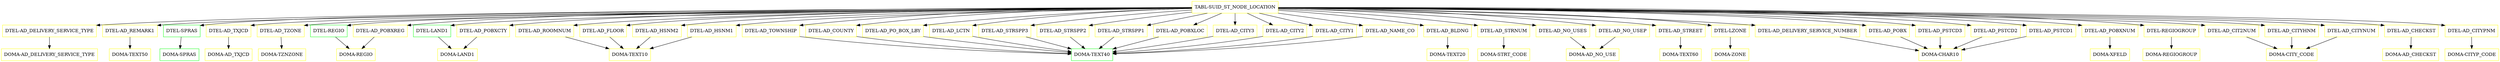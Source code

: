 digraph G {
  "TABL-SUID_ST_NODE_LOCATION" [shape=box,color=yellow];
  "DTEL-AD_TOWNSHIP" [shape=box,color=yellow,URL="./DTEL_AD_TOWNSHIP.html"];
  "DOMA-TEXT40" [shape=box,color=green,URL="./DOMA_TEXT40.html"];
  "DTEL-AD_COUNTY" [shape=box,color=yellow,URL="./DTEL_AD_COUNTY.html"];
  "DTEL-AD_DELIVERY_SERVICE_NUMBER" [shape=box,color=yellow,URL="./DTEL_AD_DELIVERY_SERVICE_NUMBER.html"];
  "DOMA-CHAR10" [shape=box,color=yellow,URL="./DOMA_CHAR10.html"];
  "DTEL-AD_DELIVERY_SERVICE_TYPE" [shape=box,color=yellow,URL="./DTEL_AD_DELIVERY_SERVICE_TYPE.html"];
  "DOMA-AD_DELIVERY_SERVICE_TYPE" [shape=box,color=yellow,URL="./DOMA_AD_DELIVERY_SERVICE_TYPE.html"];
  "DTEL-AD_PO_BOX_LBY" [shape=box,color=yellow,URL="./DTEL_AD_PO_BOX_LBY.html"];
  "DTEL-AD_REMARK1" [shape=box,color=yellow,URL="./DTEL_AD_REMARK1.html"];
  "DOMA-TEXT50" [shape=box,color=yellow,URL="./DOMA_TEXT50.html"];
  "DTEL-SPRAS" [shape=box,color=green,URL="./DTEL_SPRAS.html"];
  "DOMA-SPRAS" [shape=box,color=green,URL="./DOMA_SPRAS.html"];
  "DTEL-AD_TXJCD" [shape=box,color=yellow,URL="./DTEL_AD_TXJCD.html"];
  "DOMA-AD_TXJCD" [shape=box,color=yellow,URL="./DOMA_AD_TXJCD.html"];
  "DTEL-AD_TZONE" [shape=box,color=yellow,URL="./DTEL_AD_TZONE.html"];
  "DOMA-TZNZONE" [shape=box,color=yellow,URL="./DOMA_TZNZONE.html"];
  "DTEL-REGIO" [shape=box,color=green,URL="./DTEL_REGIO.html"];
  "DOMA-REGIO" [shape=box,color=yellow,URL="./DOMA_REGIO.html"];
  "DTEL-LAND1" [shape=box,color=green,URL="./DTEL_LAND1.html"];
  "DOMA-LAND1" [shape=box,color=yellow,URL="./DOMA_LAND1.html"];
  "DTEL-AD_ROOMNUM" [shape=box,color=yellow,URL="./DTEL_AD_ROOMNUM.html"];
  "DOMA-TEXT10" [shape=box,color=yellow,URL="./DOMA_TEXT10.html"];
  "DTEL-AD_FLOOR" [shape=box,color=yellow,URL="./DTEL_AD_FLOOR.html"];
  "DTEL-AD_BLDNG" [shape=box,color=yellow,URL="./DTEL_AD_BLDNG.html"];
  "DOMA-TEXT20" [shape=box,color=yellow,URL="./DOMA_TEXT20.html"];
  "DTEL-AD_LCTN" [shape=box,color=yellow,URL="./DTEL_AD_LCTN.html"];
  "DTEL-AD_STRSPP3" [shape=box,color=yellow,URL="./DTEL_AD_STRSPP3.html"];
  "DTEL-AD_STRSPP2" [shape=box,color=yellow,URL="./DTEL_AD_STRSPP2.html"];
  "DTEL-AD_STRSPP1" [shape=box,color=yellow,URL="./DTEL_AD_STRSPP1.html"];
  "DTEL-AD_HSNM2" [shape=box,color=yellow,URL="./DTEL_AD_HSNM2.html"];
  "DTEL-AD_HSNM1" [shape=box,color=yellow,URL="./DTEL_AD_HSNM1.html"];
  "DTEL-AD_STRNUM" [shape=box,color=yellow,URL="./DTEL_AD_STRNUM.html"];
  "DOMA-STRT_CODE" [shape=box,color=yellow,URL="./DOMA_STRT_CODE.html"];
  "DTEL-AD_NO_USES" [shape=box,color=yellow,URL="./DTEL_AD_NO_USES.html"];
  "DOMA-AD_NO_USE" [shape=box,color=yellow,URL="./DOMA_AD_NO_USE.html"];
  "DTEL-AD_STREET" [shape=box,color=yellow,URL="./DTEL_AD_STREET.html"];
  "DOMA-TEXT60" [shape=box,color=yellow,URL="./DOMA_TEXT60.html"];
  "DTEL-LZONE" [shape=box,color=yellow,URL="./DTEL_LZONE.html"];
  "DOMA-ZONE" [shape=box,color=yellow,URL="./DOMA_ZONE.html"];
  "DTEL-AD_POBXCTY" [shape=box,color=yellow,URL="./DTEL_AD_POBXCTY.html"];
  "DTEL-AD_POBXREG" [shape=box,color=yellow,URL="./DTEL_AD_POBXREG.html"];
  "DTEL-AD_CIT2NUM" [shape=box,color=yellow,URL="./DTEL_AD_CIT2NUM.html"];
  "DOMA-CITY_CODE" [shape=box,color=yellow,URL="./DOMA_CITY_CODE.html"];
  "DTEL-AD_POBXLOC" [shape=box,color=yellow,URL="./DTEL_AD_POBXLOC.html"];
  "DTEL-AD_POBXNUM" [shape=box,color=yellow,URL="./DTEL_AD_POBXNUM.html"];
  "DOMA-XFELD" [shape=box,color=yellow,URL="./DOMA_XFELD.html"];
  "DTEL-AD_NO_USEP" [shape=box,color=yellow,URL="./DTEL_AD_NO_USEP.html"];
  "DTEL-AD_POBX" [shape=box,color=yellow,URL="./DTEL_AD_POBX.html"];
  "DTEL-AD_PSTCD3" [shape=box,color=yellow,URL="./DTEL_AD_PSTCD3.html"];
  "DTEL-AD_PSTCD2" [shape=box,color=yellow,URL="./DTEL_AD_PSTCD2.html"];
  "DTEL-AD_PSTCD1" [shape=box,color=yellow,URL="./DTEL_AD_PSTCD1.html"];
  "DTEL-REGIOGROUP" [shape=box,color=yellow,URL="./DTEL_REGIOGROUP.html"];
  "DOMA-REGIOGROUP" [shape=box,color=yellow,URL="./DOMA_REGIOGROUP.html"];
  "DTEL-AD_CHECKST" [shape=box,color=yellow,URL="./DTEL_AD_CHECKST.html"];
  "DOMA-AD_CHECKST" [shape=box,color=yellow,URL="./DOMA_AD_CHECKST.html"];
  "DTEL-AD_CITYHNM" [shape=box,color=yellow,URL="./DTEL_AD_CITYHNM.html"];
  "DTEL-AD_CITY3" [shape=box,color=yellow,URL="./DTEL_AD_CITY3.html"];
  "DTEL-AD_CITYPNM" [shape=box,color=yellow,URL="./DTEL_AD_CITYPNM.html"];
  "DOMA-CITYP_CODE" [shape=box,color=yellow,URL="./DOMA_CITYP_CODE.html"];
  "DTEL-AD_CITYNUM" [shape=box,color=yellow,URL="./DTEL_AD_CITYNUM.html"];
  "DTEL-AD_CITY2" [shape=box,color=yellow,URL="./DTEL_AD_CITY2.html"];
  "DTEL-AD_CITY1" [shape=box,color=yellow,URL="./DTEL_AD_CITY1.html"];
  "DTEL-AD_NAME_CO" [shape=box,color=yellow,URL="./DTEL_AD_NAME_CO.html"];
  "TABL-SUID_ST_NODE_LOCATION" -> "DTEL-AD_NAME_CO";
  "TABL-SUID_ST_NODE_LOCATION" -> "DTEL-AD_CITY1";
  "TABL-SUID_ST_NODE_LOCATION" -> "DTEL-AD_CITY2";
  "TABL-SUID_ST_NODE_LOCATION" -> "DTEL-AD_CITYNUM";
  "TABL-SUID_ST_NODE_LOCATION" -> "DTEL-AD_CITYPNM";
  "TABL-SUID_ST_NODE_LOCATION" -> "DTEL-AD_CITY3";
  "TABL-SUID_ST_NODE_LOCATION" -> "DTEL-AD_CITYHNM";
  "TABL-SUID_ST_NODE_LOCATION" -> "DTEL-AD_CHECKST";
  "TABL-SUID_ST_NODE_LOCATION" -> "DTEL-REGIOGROUP";
  "TABL-SUID_ST_NODE_LOCATION" -> "DTEL-AD_PSTCD1";
  "TABL-SUID_ST_NODE_LOCATION" -> "DTEL-AD_PSTCD2";
  "TABL-SUID_ST_NODE_LOCATION" -> "DTEL-AD_PSTCD3";
  "TABL-SUID_ST_NODE_LOCATION" -> "DTEL-AD_POBX";
  "TABL-SUID_ST_NODE_LOCATION" -> "DTEL-AD_NO_USEP";
  "TABL-SUID_ST_NODE_LOCATION" -> "DTEL-AD_POBXNUM";
  "TABL-SUID_ST_NODE_LOCATION" -> "DTEL-AD_POBXLOC";
  "TABL-SUID_ST_NODE_LOCATION" -> "DTEL-AD_CIT2NUM";
  "TABL-SUID_ST_NODE_LOCATION" -> "DTEL-AD_POBXREG";
  "TABL-SUID_ST_NODE_LOCATION" -> "DTEL-AD_POBXCTY";
  "TABL-SUID_ST_NODE_LOCATION" -> "DTEL-LZONE";
  "TABL-SUID_ST_NODE_LOCATION" -> "DTEL-AD_STREET";
  "TABL-SUID_ST_NODE_LOCATION" -> "DTEL-AD_NO_USES";
  "TABL-SUID_ST_NODE_LOCATION" -> "DTEL-AD_STRNUM";
  "TABL-SUID_ST_NODE_LOCATION" -> "DTEL-AD_HSNM1";
  "TABL-SUID_ST_NODE_LOCATION" -> "DTEL-AD_HSNM2";
  "TABL-SUID_ST_NODE_LOCATION" -> "DTEL-AD_STRSPP1";
  "TABL-SUID_ST_NODE_LOCATION" -> "DTEL-AD_STRSPP2";
  "TABL-SUID_ST_NODE_LOCATION" -> "DTEL-AD_STRSPP3";
  "TABL-SUID_ST_NODE_LOCATION" -> "DTEL-AD_LCTN";
  "TABL-SUID_ST_NODE_LOCATION" -> "DTEL-AD_BLDNG";
  "TABL-SUID_ST_NODE_LOCATION" -> "DTEL-AD_FLOOR";
  "TABL-SUID_ST_NODE_LOCATION" -> "DTEL-AD_ROOMNUM";
  "TABL-SUID_ST_NODE_LOCATION" -> "DTEL-LAND1";
  "TABL-SUID_ST_NODE_LOCATION" -> "DTEL-REGIO";
  "TABL-SUID_ST_NODE_LOCATION" -> "DTEL-AD_TZONE";
  "TABL-SUID_ST_NODE_LOCATION" -> "DTEL-AD_TXJCD";
  "TABL-SUID_ST_NODE_LOCATION" -> "DTEL-SPRAS";
  "TABL-SUID_ST_NODE_LOCATION" -> "DTEL-AD_REMARK1";
  "TABL-SUID_ST_NODE_LOCATION" -> "DTEL-AD_PO_BOX_LBY";
  "TABL-SUID_ST_NODE_LOCATION" -> "DTEL-AD_DELIVERY_SERVICE_TYPE";
  "TABL-SUID_ST_NODE_LOCATION" -> "DTEL-AD_DELIVERY_SERVICE_NUMBER";
  "TABL-SUID_ST_NODE_LOCATION" -> "DTEL-AD_COUNTY";
  "TABL-SUID_ST_NODE_LOCATION" -> "DTEL-AD_TOWNSHIP";
  "DTEL-AD_TOWNSHIP" -> "DOMA-TEXT40";
  "DTEL-AD_COUNTY" -> "DOMA-TEXT40";
  "DTEL-AD_DELIVERY_SERVICE_NUMBER" -> "DOMA-CHAR10";
  "DTEL-AD_DELIVERY_SERVICE_TYPE" -> "DOMA-AD_DELIVERY_SERVICE_TYPE";
  "DTEL-AD_PO_BOX_LBY" -> "DOMA-TEXT40";
  "DTEL-AD_REMARK1" -> "DOMA-TEXT50";
  "DTEL-SPRAS" -> "DOMA-SPRAS";
  "DTEL-AD_TXJCD" -> "DOMA-AD_TXJCD";
  "DTEL-AD_TZONE" -> "DOMA-TZNZONE";
  "DTEL-REGIO" -> "DOMA-REGIO";
  "DTEL-LAND1" -> "DOMA-LAND1";
  "DTEL-AD_ROOMNUM" -> "DOMA-TEXT10";
  "DTEL-AD_FLOOR" -> "DOMA-TEXT10";
  "DTEL-AD_BLDNG" -> "DOMA-TEXT20";
  "DTEL-AD_LCTN" -> "DOMA-TEXT40";
  "DTEL-AD_STRSPP3" -> "DOMA-TEXT40";
  "DTEL-AD_STRSPP2" -> "DOMA-TEXT40";
  "DTEL-AD_STRSPP1" -> "DOMA-TEXT40";
  "DTEL-AD_HSNM2" -> "DOMA-TEXT10";
  "DTEL-AD_HSNM1" -> "DOMA-TEXT10";
  "DTEL-AD_STRNUM" -> "DOMA-STRT_CODE";
  "DTEL-AD_NO_USES" -> "DOMA-AD_NO_USE";
  "DTEL-AD_STREET" -> "DOMA-TEXT60";
  "DTEL-LZONE" -> "DOMA-ZONE";
  "DTEL-AD_POBXCTY" -> "DOMA-LAND1";
  "DTEL-AD_POBXREG" -> "DOMA-REGIO";
  "DTEL-AD_CIT2NUM" -> "DOMA-CITY_CODE";
  "DTEL-AD_POBXLOC" -> "DOMA-TEXT40";
  "DTEL-AD_POBXNUM" -> "DOMA-XFELD";
  "DTEL-AD_NO_USEP" -> "DOMA-AD_NO_USE";
  "DTEL-AD_POBX" -> "DOMA-CHAR10";
  "DTEL-AD_PSTCD3" -> "DOMA-CHAR10";
  "DTEL-AD_PSTCD2" -> "DOMA-CHAR10";
  "DTEL-AD_PSTCD1" -> "DOMA-CHAR10";
  "DTEL-REGIOGROUP" -> "DOMA-REGIOGROUP";
  "DTEL-AD_CHECKST" -> "DOMA-AD_CHECKST";
  "DTEL-AD_CITYHNM" -> "DOMA-CITY_CODE";
  "DTEL-AD_CITY3" -> "DOMA-TEXT40";
  "DTEL-AD_CITYPNM" -> "DOMA-CITYP_CODE";
  "DTEL-AD_CITYNUM" -> "DOMA-CITY_CODE";
  "DTEL-AD_CITY2" -> "DOMA-TEXT40";
  "DTEL-AD_CITY1" -> "DOMA-TEXT40";
  "DTEL-AD_NAME_CO" -> "DOMA-TEXT40";
}
